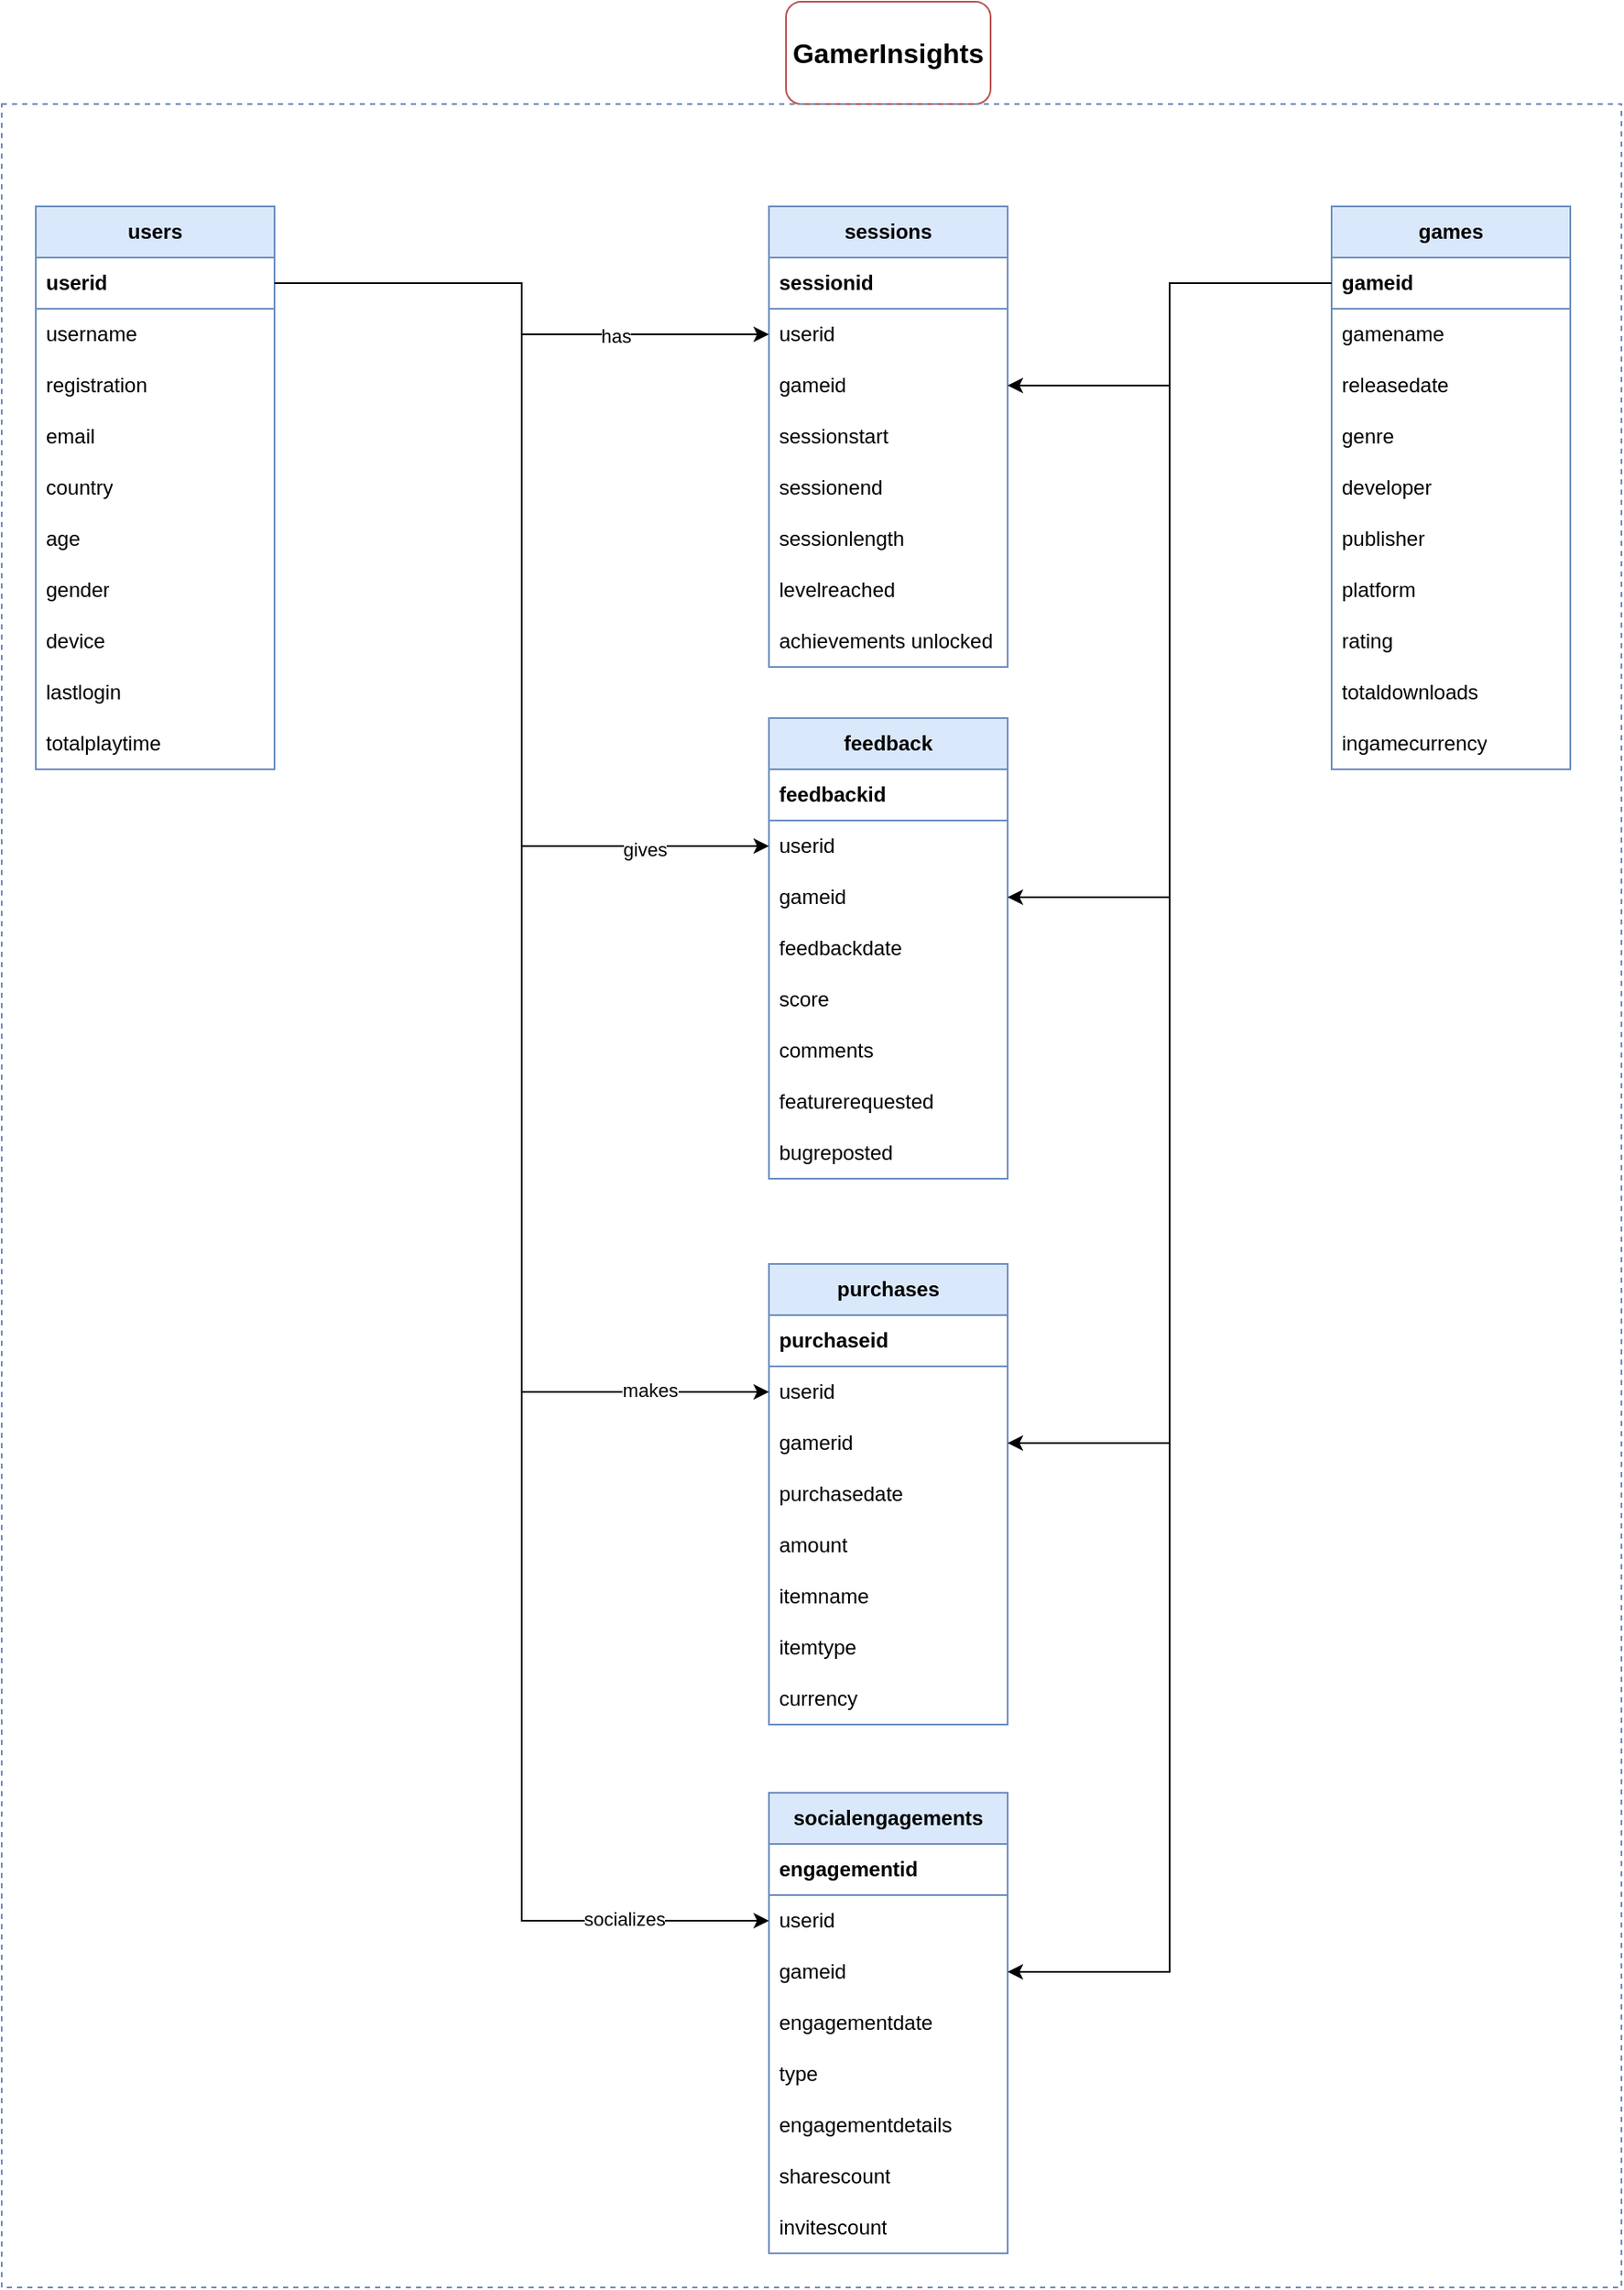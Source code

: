 <mxfile version="26.0.4">
  <diagram name="Page-1" id="7vWBya16WTNn_FNAIuyt">
    <mxGraphModel dx="1467" dy="953" grid="1" gridSize="10" guides="1" tooltips="1" connect="1" arrows="1" fold="1" page="1" pageScale="1" pageWidth="1169" pageHeight="827" math="0" shadow="0">
      <root>
        <mxCell id="0" />
        <mxCell id="1" parent="0" />
        <mxCell id="8GIziZ3uF7H7EMD3QkM5-1" value="&lt;font style=&quot;font-size: 16px;&quot;&gt;&lt;b style=&quot;&quot;&gt;GamerInsights&lt;/b&gt;&lt;/font&gt;" style="rounded=1;whiteSpace=wrap;html=1;fillColor=none;strokeColor=#b85450;shadow=0;" vertex="1" parent="1">
          <mxGeometry x="560" y="80" width="120" height="60" as="geometry" />
        </mxCell>
        <mxCell id="8GIziZ3uF7H7EMD3QkM5-3" value="&lt;b&gt;users&lt;/b&gt;" style="swimlane;fontStyle=0;childLayout=stackLayout;horizontal=1;startSize=30;horizontalStack=0;resizeParent=1;resizeParentMax=0;resizeLast=0;collapsible=1;marginBottom=0;whiteSpace=wrap;html=1;fillColor=#dae8fc;strokeColor=#6c8ebf;" vertex="1" parent="1">
          <mxGeometry x="120" y="200" width="140" height="330" as="geometry" />
        </mxCell>
        <mxCell id="8GIziZ3uF7H7EMD3QkM5-4" value="&lt;span&gt;&lt;font&gt;userid&lt;/font&gt;&lt;/span&gt;" style="text;strokeColor=#6C8EBF;fillColor=none;align=left;verticalAlign=middle;spacingLeft=4;spacingRight=4;overflow=hidden;points=[[0,0.5],[1,0.5]];portConstraint=eastwest;rotatable=0;whiteSpace=wrap;html=1;fontStyle=1" vertex="1" parent="8GIziZ3uF7H7EMD3QkM5-3">
          <mxGeometry y="30" width="140" height="30" as="geometry" />
        </mxCell>
        <mxCell id="8GIziZ3uF7H7EMD3QkM5-5" value="username" style="text;strokeColor=none;fillColor=none;align=left;verticalAlign=middle;spacingLeft=4;spacingRight=4;overflow=hidden;points=[[0,0.5],[1,0.5]];portConstraint=eastwest;rotatable=0;whiteSpace=wrap;html=1;" vertex="1" parent="8GIziZ3uF7H7EMD3QkM5-3">
          <mxGeometry y="60" width="140" height="30" as="geometry" />
        </mxCell>
        <mxCell id="8GIziZ3uF7H7EMD3QkM5-6" value="registration" style="text;strokeColor=none;fillColor=none;align=left;verticalAlign=middle;spacingLeft=4;spacingRight=4;overflow=hidden;points=[[0,0.5],[1,0.5]];portConstraint=eastwest;rotatable=0;whiteSpace=wrap;html=1;" vertex="1" parent="8GIziZ3uF7H7EMD3QkM5-3">
          <mxGeometry y="90" width="140" height="30" as="geometry" />
        </mxCell>
        <mxCell id="8GIziZ3uF7H7EMD3QkM5-7" value="email" style="text;strokeColor=none;fillColor=none;align=left;verticalAlign=middle;spacingLeft=4;spacingRight=4;overflow=hidden;points=[[0,0.5],[1,0.5]];portConstraint=eastwest;rotatable=0;whiteSpace=wrap;html=1;" vertex="1" parent="8GIziZ3uF7H7EMD3QkM5-3">
          <mxGeometry y="120" width="140" height="30" as="geometry" />
        </mxCell>
        <mxCell id="8GIziZ3uF7H7EMD3QkM5-8" value="country" style="text;strokeColor=none;fillColor=none;align=left;verticalAlign=middle;spacingLeft=4;spacingRight=4;overflow=hidden;points=[[0,0.5],[1,0.5]];portConstraint=eastwest;rotatable=0;whiteSpace=wrap;html=1;" vertex="1" parent="8GIziZ3uF7H7EMD3QkM5-3">
          <mxGeometry y="150" width="140" height="30" as="geometry" />
        </mxCell>
        <mxCell id="8GIziZ3uF7H7EMD3QkM5-9" value="age" style="text;strokeColor=none;fillColor=none;align=left;verticalAlign=middle;spacingLeft=4;spacingRight=4;overflow=hidden;points=[[0,0.5],[1,0.5]];portConstraint=eastwest;rotatable=0;whiteSpace=wrap;html=1;" vertex="1" parent="8GIziZ3uF7H7EMD3QkM5-3">
          <mxGeometry y="180" width="140" height="30" as="geometry" />
        </mxCell>
        <mxCell id="8GIziZ3uF7H7EMD3QkM5-10" value="gender" style="text;strokeColor=none;fillColor=none;align=left;verticalAlign=middle;spacingLeft=4;spacingRight=4;overflow=hidden;points=[[0,0.5],[1,0.5]];portConstraint=eastwest;rotatable=0;whiteSpace=wrap;html=1;" vertex="1" parent="8GIziZ3uF7H7EMD3QkM5-3">
          <mxGeometry y="210" width="140" height="30" as="geometry" />
        </mxCell>
        <mxCell id="8GIziZ3uF7H7EMD3QkM5-11" value="device" style="text;strokeColor=none;fillColor=none;align=left;verticalAlign=middle;spacingLeft=4;spacingRight=4;overflow=hidden;points=[[0,0.5],[1,0.5]];portConstraint=eastwest;rotatable=0;whiteSpace=wrap;html=1;" vertex="1" parent="8GIziZ3uF7H7EMD3QkM5-3">
          <mxGeometry y="240" width="140" height="30" as="geometry" />
        </mxCell>
        <mxCell id="8GIziZ3uF7H7EMD3QkM5-12" value="lastlogin" style="text;strokeColor=none;fillColor=none;align=left;verticalAlign=middle;spacingLeft=4;spacingRight=4;overflow=hidden;points=[[0,0.5],[1,0.5]];portConstraint=eastwest;rotatable=0;whiteSpace=wrap;html=1;" vertex="1" parent="8GIziZ3uF7H7EMD3QkM5-3">
          <mxGeometry y="270" width="140" height="30" as="geometry" />
        </mxCell>
        <mxCell id="8GIziZ3uF7H7EMD3QkM5-13" value="totalplaytime" style="text;strokeColor=none;fillColor=none;align=left;verticalAlign=middle;spacingLeft=4;spacingRight=4;overflow=hidden;points=[[0,0.5],[1,0.5]];portConstraint=eastwest;rotatable=0;whiteSpace=wrap;html=1;" vertex="1" parent="8GIziZ3uF7H7EMD3QkM5-3">
          <mxGeometry y="300" width="140" height="30" as="geometry" />
        </mxCell>
        <mxCell id="8GIziZ3uF7H7EMD3QkM5-15" value="&lt;b&gt;socialengagements&lt;/b&gt;" style="swimlane;fontStyle=0;childLayout=stackLayout;horizontal=1;startSize=30;horizontalStack=0;resizeParent=1;resizeParentMax=0;resizeLast=0;collapsible=1;marginBottom=0;whiteSpace=wrap;html=1;fillColor=#dae8fc;strokeColor=#6c8ebf;" vertex="1" parent="1">
          <mxGeometry x="550" y="1130" width="140" height="270" as="geometry" />
        </mxCell>
        <mxCell id="8GIziZ3uF7H7EMD3QkM5-16" value="&lt;span&gt;&lt;font&gt;engagementid&lt;/font&gt;&lt;/span&gt;" style="text;strokeColor=#6c8ebf;fillColor=none;align=left;verticalAlign=middle;spacingLeft=4;spacingRight=4;overflow=hidden;points=[[0,0.5],[1,0.5]];portConstraint=eastwest;rotatable=0;whiteSpace=wrap;html=1;fontStyle=1" vertex="1" parent="8GIziZ3uF7H7EMD3QkM5-15">
          <mxGeometry y="30" width="140" height="30" as="geometry" />
        </mxCell>
        <mxCell id="8GIziZ3uF7H7EMD3QkM5-17" value="userid" style="text;strokeColor=none;fillColor=none;align=left;verticalAlign=middle;spacingLeft=4;spacingRight=4;overflow=hidden;points=[[0,0.5],[1,0.5]];portConstraint=eastwest;rotatable=0;whiteSpace=wrap;html=1;" vertex="1" parent="8GIziZ3uF7H7EMD3QkM5-15">
          <mxGeometry y="60" width="140" height="30" as="geometry" />
        </mxCell>
        <mxCell id="8GIziZ3uF7H7EMD3QkM5-18" value="&lt;div&gt;gameid&lt;/div&gt;" style="text;strokeColor=none;fillColor=none;align=left;verticalAlign=middle;spacingLeft=4;spacingRight=4;overflow=hidden;points=[[0,0.5],[1,0.5]];portConstraint=eastwest;rotatable=0;whiteSpace=wrap;html=1;" vertex="1" parent="8GIziZ3uF7H7EMD3QkM5-15">
          <mxGeometry y="90" width="140" height="30" as="geometry" />
        </mxCell>
        <mxCell id="8GIziZ3uF7H7EMD3QkM5-19" value="engagementdate" style="text;strokeColor=none;fillColor=none;align=left;verticalAlign=middle;spacingLeft=4;spacingRight=4;overflow=hidden;points=[[0,0.5],[1,0.5]];portConstraint=eastwest;rotatable=0;whiteSpace=wrap;html=1;" vertex="1" parent="8GIziZ3uF7H7EMD3QkM5-15">
          <mxGeometry y="120" width="140" height="30" as="geometry" />
        </mxCell>
        <mxCell id="8GIziZ3uF7H7EMD3QkM5-20" value="type" style="text;strokeColor=none;fillColor=none;align=left;verticalAlign=middle;spacingLeft=4;spacingRight=4;overflow=hidden;points=[[0,0.5],[1,0.5]];portConstraint=eastwest;rotatable=0;whiteSpace=wrap;html=1;" vertex="1" parent="8GIziZ3uF7H7EMD3QkM5-15">
          <mxGeometry y="150" width="140" height="30" as="geometry" />
        </mxCell>
        <mxCell id="8GIziZ3uF7H7EMD3QkM5-21" value="engagementdetails" style="text;strokeColor=none;fillColor=none;align=left;verticalAlign=middle;spacingLeft=4;spacingRight=4;overflow=hidden;points=[[0,0.5],[1,0.5]];portConstraint=eastwest;rotatable=0;whiteSpace=wrap;html=1;" vertex="1" parent="8GIziZ3uF7H7EMD3QkM5-15">
          <mxGeometry y="180" width="140" height="30" as="geometry" />
        </mxCell>
        <mxCell id="8GIziZ3uF7H7EMD3QkM5-22" value="sharescount" style="text;strokeColor=none;fillColor=none;align=left;verticalAlign=middle;spacingLeft=4;spacingRight=4;overflow=hidden;points=[[0,0.5],[1,0.5]];portConstraint=eastwest;rotatable=0;whiteSpace=wrap;html=1;" vertex="1" parent="8GIziZ3uF7H7EMD3QkM5-15">
          <mxGeometry y="210" width="140" height="30" as="geometry" />
        </mxCell>
        <mxCell id="8GIziZ3uF7H7EMD3QkM5-23" value="invitescount" style="text;strokeColor=none;fillColor=none;align=left;verticalAlign=middle;spacingLeft=4;spacingRight=4;overflow=hidden;points=[[0,0.5],[1,0.5]];portConstraint=eastwest;rotatable=0;whiteSpace=wrap;html=1;" vertex="1" parent="8GIziZ3uF7H7EMD3QkM5-15">
          <mxGeometry y="240" width="140" height="30" as="geometry" />
        </mxCell>
        <mxCell id="8GIziZ3uF7H7EMD3QkM5-39" value="purchases" style="swimlane;fontStyle=1;childLayout=stackLayout;horizontal=1;startSize=30;horizontalStack=0;resizeParent=1;resizeParentMax=0;resizeLast=0;collapsible=1;marginBottom=0;whiteSpace=wrap;html=1;fillColor=#dae8fc;strokeColor=#6c8ebf;" vertex="1" parent="1">
          <mxGeometry x="550" y="820" width="140" height="270" as="geometry" />
        </mxCell>
        <mxCell id="8GIziZ3uF7H7EMD3QkM5-40" value="&lt;span&gt;&lt;font&gt;purchaseid&lt;/font&gt;&lt;/span&gt;" style="text;strokeColor=#6C8EBF;fillColor=none;align=left;verticalAlign=middle;spacingLeft=4;spacingRight=4;overflow=hidden;points=[[0,0.5],[1,0.5]];portConstraint=eastwest;rotatable=0;whiteSpace=wrap;html=1;fontStyle=1" vertex="1" parent="8GIziZ3uF7H7EMD3QkM5-39">
          <mxGeometry y="30" width="140" height="30" as="geometry" />
        </mxCell>
        <mxCell id="8GIziZ3uF7H7EMD3QkM5-41" value="userid" style="text;strokeColor=none;fillColor=none;align=left;verticalAlign=middle;spacingLeft=4;spacingRight=4;overflow=hidden;points=[[0,0.5],[1,0.5]];portConstraint=eastwest;rotatable=0;whiteSpace=wrap;html=1;" vertex="1" parent="8GIziZ3uF7H7EMD3QkM5-39">
          <mxGeometry y="60" width="140" height="30" as="geometry" />
        </mxCell>
        <mxCell id="8GIziZ3uF7H7EMD3QkM5-42" value="gamerid" style="text;strokeColor=none;fillColor=none;align=left;verticalAlign=middle;spacingLeft=4;spacingRight=4;overflow=hidden;points=[[0,0.5],[1,0.5]];portConstraint=eastwest;rotatable=0;whiteSpace=wrap;html=1;" vertex="1" parent="8GIziZ3uF7H7EMD3QkM5-39">
          <mxGeometry y="90" width="140" height="30" as="geometry" />
        </mxCell>
        <mxCell id="8GIziZ3uF7H7EMD3QkM5-43" value="purchasedate" style="text;strokeColor=none;fillColor=none;align=left;verticalAlign=middle;spacingLeft=4;spacingRight=4;overflow=hidden;points=[[0,0.5],[1,0.5]];portConstraint=eastwest;rotatable=0;whiteSpace=wrap;html=1;" vertex="1" parent="8GIziZ3uF7H7EMD3QkM5-39">
          <mxGeometry y="120" width="140" height="30" as="geometry" />
        </mxCell>
        <mxCell id="8GIziZ3uF7H7EMD3QkM5-44" value="amount" style="text;strokeColor=none;fillColor=none;align=left;verticalAlign=middle;spacingLeft=4;spacingRight=4;overflow=hidden;points=[[0,0.5],[1,0.5]];portConstraint=eastwest;rotatable=0;whiteSpace=wrap;html=1;" vertex="1" parent="8GIziZ3uF7H7EMD3QkM5-39">
          <mxGeometry y="150" width="140" height="30" as="geometry" />
        </mxCell>
        <mxCell id="8GIziZ3uF7H7EMD3QkM5-45" value="itemname" style="text;strokeColor=none;fillColor=none;align=left;verticalAlign=middle;spacingLeft=4;spacingRight=4;overflow=hidden;points=[[0,0.5],[1,0.5]];portConstraint=eastwest;rotatable=0;whiteSpace=wrap;html=1;" vertex="1" parent="8GIziZ3uF7H7EMD3QkM5-39">
          <mxGeometry y="180" width="140" height="30" as="geometry" />
        </mxCell>
        <mxCell id="8GIziZ3uF7H7EMD3QkM5-46" value="itemtype" style="text;strokeColor=none;fillColor=none;align=left;verticalAlign=middle;spacingLeft=4;spacingRight=4;overflow=hidden;points=[[0,0.5],[1,0.5]];portConstraint=eastwest;rotatable=0;whiteSpace=wrap;html=1;" vertex="1" parent="8GIziZ3uF7H7EMD3QkM5-39">
          <mxGeometry y="210" width="140" height="30" as="geometry" />
        </mxCell>
        <mxCell id="8GIziZ3uF7H7EMD3QkM5-47" value="currency" style="text;strokeColor=none;fillColor=none;align=left;verticalAlign=middle;spacingLeft=4;spacingRight=4;overflow=hidden;points=[[0,0.5],[1,0.5]];portConstraint=eastwest;rotatable=0;whiteSpace=wrap;html=1;" vertex="1" parent="8GIziZ3uF7H7EMD3QkM5-39">
          <mxGeometry y="240" width="140" height="30" as="geometry" />
        </mxCell>
        <mxCell id="8GIziZ3uF7H7EMD3QkM5-51" value="&lt;b&gt;games&lt;/b&gt;" style="swimlane;fontStyle=0;childLayout=stackLayout;horizontal=1;startSize=30;horizontalStack=0;resizeParent=1;resizeParentMax=0;resizeLast=0;collapsible=1;marginBottom=0;whiteSpace=wrap;html=1;fillColor=#dae8fc;strokeColor=#6c8ebf;" vertex="1" parent="1">
          <mxGeometry x="880" y="200" width="140" height="330" as="geometry" />
        </mxCell>
        <mxCell id="8GIziZ3uF7H7EMD3QkM5-52" value="&lt;span&gt;&lt;font&gt;gameid&lt;/font&gt;&lt;/span&gt;" style="text;strokeColor=#6C8EBF;fillColor=none;align=left;verticalAlign=middle;spacingLeft=4;spacingRight=4;overflow=hidden;points=[[0,0.5],[1,0.5]];portConstraint=eastwest;rotatable=0;whiteSpace=wrap;html=1;fontStyle=1" vertex="1" parent="8GIziZ3uF7H7EMD3QkM5-51">
          <mxGeometry y="30" width="140" height="30" as="geometry" />
        </mxCell>
        <mxCell id="8GIziZ3uF7H7EMD3QkM5-53" value="gamename" style="text;strokeColor=none;fillColor=none;align=left;verticalAlign=middle;spacingLeft=4;spacingRight=4;overflow=hidden;points=[[0,0.5],[1,0.5]];portConstraint=eastwest;rotatable=0;whiteSpace=wrap;html=1;" vertex="1" parent="8GIziZ3uF7H7EMD3QkM5-51">
          <mxGeometry y="60" width="140" height="30" as="geometry" />
        </mxCell>
        <mxCell id="8GIziZ3uF7H7EMD3QkM5-54" value="releasedate" style="text;strokeColor=none;fillColor=none;align=left;verticalAlign=middle;spacingLeft=4;spacingRight=4;overflow=hidden;points=[[0,0.5],[1,0.5]];portConstraint=eastwest;rotatable=0;whiteSpace=wrap;html=1;" vertex="1" parent="8GIziZ3uF7H7EMD3QkM5-51">
          <mxGeometry y="90" width="140" height="30" as="geometry" />
        </mxCell>
        <mxCell id="8GIziZ3uF7H7EMD3QkM5-55" value="genre" style="text;strokeColor=none;fillColor=none;align=left;verticalAlign=middle;spacingLeft=4;spacingRight=4;overflow=hidden;points=[[0,0.5],[1,0.5]];portConstraint=eastwest;rotatable=0;whiteSpace=wrap;html=1;" vertex="1" parent="8GIziZ3uF7H7EMD3QkM5-51">
          <mxGeometry y="120" width="140" height="30" as="geometry" />
        </mxCell>
        <mxCell id="8GIziZ3uF7H7EMD3QkM5-56" value="developer" style="text;strokeColor=none;fillColor=none;align=left;verticalAlign=middle;spacingLeft=4;spacingRight=4;overflow=hidden;points=[[0,0.5],[1,0.5]];portConstraint=eastwest;rotatable=0;whiteSpace=wrap;html=1;" vertex="1" parent="8GIziZ3uF7H7EMD3QkM5-51">
          <mxGeometry y="150" width="140" height="30" as="geometry" />
        </mxCell>
        <mxCell id="8GIziZ3uF7H7EMD3QkM5-57" value="publisher" style="text;strokeColor=none;fillColor=none;align=left;verticalAlign=middle;spacingLeft=4;spacingRight=4;overflow=hidden;points=[[0,0.5],[1,0.5]];portConstraint=eastwest;rotatable=0;whiteSpace=wrap;html=1;" vertex="1" parent="8GIziZ3uF7H7EMD3QkM5-51">
          <mxGeometry y="180" width="140" height="30" as="geometry" />
        </mxCell>
        <mxCell id="8GIziZ3uF7H7EMD3QkM5-58" value="platform" style="text;strokeColor=none;fillColor=none;align=left;verticalAlign=middle;spacingLeft=4;spacingRight=4;overflow=hidden;points=[[0,0.5],[1,0.5]];portConstraint=eastwest;rotatable=0;whiteSpace=wrap;html=1;" vertex="1" parent="8GIziZ3uF7H7EMD3QkM5-51">
          <mxGeometry y="210" width="140" height="30" as="geometry" />
        </mxCell>
        <mxCell id="8GIziZ3uF7H7EMD3QkM5-59" value="rating" style="text;strokeColor=none;fillColor=none;align=left;verticalAlign=middle;spacingLeft=4;spacingRight=4;overflow=hidden;points=[[0,0.5],[1,0.5]];portConstraint=eastwest;rotatable=0;whiteSpace=wrap;html=1;" vertex="1" parent="8GIziZ3uF7H7EMD3QkM5-51">
          <mxGeometry y="240" width="140" height="30" as="geometry" />
        </mxCell>
        <mxCell id="8GIziZ3uF7H7EMD3QkM5-60" value="totaldownloads" style="text;strokeColor=none;fillColor=none;align=left;verticalAlign=middle;spacingLeft=4;spacingRight=4;overflow=hidden;points=[[0,0.5],[1,0.5]];portConstraint=eastwest;rotatable=0;whiteSpace=wrap;html=1;" vertex="1" parent="8GIziZ3uF7H7EMD3QkM5-51">
          <mxGeometry y="270" width="140" height="30" as="geometry" />
        </mxCell>
        <mxCell id="8GIziZ3uF7H7EMD3QkM5-61" value="ingamecurrency" style="text;strokeColor=none;fillColor=none;align=left;verticalAlign=middle;spacingLeft=4;spacingRight=4;overflow=hidden;points=[[0,0.5],[1,0.5]];portConstraint=eastwest;rotatable=0;whiteSpace=wrap;html=1;" vertex="1" parent="8GIziZ3uF7H7EMD3QkM5-51">
          <mxGeometry y="300" width="140" height="30" as="geometry" />
        </mxCell>
        <mxCell id="8GIziZ3uF7H7EMD3QkM5-62" value="&lt;b&gt;feedback&lt;/b&gt;" style="swimlane;fontStyle=0;childLayout=stackLayout;horizontal=1;startSize=30;horizontalStack=0;resizeParent=1;resizeParentMax=0;resizeLast=0;collapsible=1;marginBottom=0;whiteSpace=wrap;html=1;fillColor=#dae8fc;strokeColor=#6c8ebf;" vertex="1" parent="1">
          <mxGeometry x="550" y="500" width="140" height="270" as="geometry" />
        </mxCell>
        <mxCell id="8GIziZ3uF7H7EMD3QkM5-63" value="&lt;span&gt;&lt;font&gt;feedbackid&lt;/font&gt;&lt;/span&gt;" style="text;strokeColor=#6C8EBF;fillColor=none;align=left;verticalAlign=middle;spacingLeft=4;spacingRight=4;overflow=hidden;points=[[0,0.5],[1,0.5]];portConstraint=eastwest;rotatable=0;whiteSpace=wrap;html=1;fontStyle=1" vertex="1" parent="8GIziZ3uF7H7EMD3QkM5-62">
          <mxGeometry y="30" width="140" height="30" as="geometry" />
        </mxCell>
        <mxCell id="8GIziZ3uF7H7EMD3QkM5-64" value="userid" style="text;strokeColor=none;fillColor=none;align=left;verticalAlign=middle;spacingLeft=4;spacingRight=4;overflow=hidden;points=[[0,0.5],[1,0.5]];portConstraint=eastwest;rotatable=0;whiteSpace=wrap;html=1;" vertex="1" parent="8GIziZ3uF7H7EMD3QkM5-62">
          <mxGeometry y="60" width="140" height="30" as="geometry" />
        </mxCell>
        <mxCell id="8GIziZ3uF7H7EMD3QkM5-65" value="gameid" style="text;strokeColor=none;fillColor=none;align=left;verticalAlign=middle;spacingLeft=4;spacingRight=4;overflow=hidden;points=[[0,0.5],[1,0.5]];portConstraint=eastwest;rotatable=0;whiteSpace=wrap;html=1;" vertex="1" parent="8GIziZ3uF7H7EMD3QkM5-62">
          <mxGeometry y="90" width="140" height="30" as="geometry" />
        </mxCell>
        <mxCell id="8GIziZ3uF7H7EMD3QkM5-66" value="feedbackdate" style="text;strokeColor=none;fillColor=none;align=left;verticalAlign=middle;spacingLeft=4;spacingRight=4;overflow=hidden;points=[[0,0.5],[1,0.5]];portConstraint=eastwest;rotatable=0;whiteSpace=wrap;html=1;" vertex="1" parent="8GIziZ3uF7H7EMD3QkM5-62">
          <mxGeometry y="120" width="140" height="30" as="geometry" />
        </mxCell>
        <mxCell id="8GIziZ3uF7H7EMD3QkM5-67" value="score" style="text;strokeColor=none;fillColor=none;align=left;verticalAlign=middle;spacingLeft=4;spacingRight=4;overflow=hidden;points=[[0,0.5],[1,0.5]];portConstraint=eastwest;rotatable=0;whiteSpace=wrap;html=1;" vertex="1" parent="8GIziZ3uF7H7EMD3QkM5-62">
          <mxGeometry y="150" width="140" height="30" as="geometry" />
        </mxCell>
        <mxCell id="8GIziZ3uF7H7EMD3QkM5-68" value="comments" style="text;strokeColor=none;fillColor=none;align=left;verticalAlign=middle;spacingLeft=4;spacingRight=4;overflow=hidden;points=[[0,0.5],[1,0.5]];portConstraint=eastwest;rotatable=0;whiteSpace=wrap;html=1;" vertex="1" parent="8GIziZ3uF7H7EMD3QkM5-62">
          <mxGeometry y="180" width="140" height="30" as="geometry" />
        </mxCell>
        <mxCell id="8GIziZ3uF7H7EMD3QkM5-69" value="featurerequested" style="text;strokeColor=none;fillColor=none;align=left;verticalAlign=middle;spacingLeft=4;spacingRight=4;overflow=hidden;points=[[0,0.5],[1,0.5]];portConstraint=eastwest;rotatable=0;whiteSpace=wrap;html=1;" vertex="1" parent="8GIziZ3uF7H7EMD3QkM5-62">
          <mxGeometry y="210" width="140" height="30" as="geometry" />
        </mxCell>
        <mxCell id="8GIziZ3uF7H7EMD3QkM5-70" value="bugreposted" style="text;strokeColor=none;fillColor=none;align=left;verticalAlign=middle;spacingLeft=4;spacingRight=4;overflow=hidden;points=[[0,0.5],[1,0.5]];portConstraint=eastwest;rotatable=0;whiteSpace=wrap;html=1;" vertex="1" parent="8GIziZ3uF7H7EMD3QkM5-62">
          <mxGeometry y="240" width="140" height="30" as="geometry" />
        </mxCell>
        <mxCell id="8GIziZ3uF7H7EMD3QkM5-26" value="&lt;b&gt;sessions&lt;/b&gt;" style="swimlane;fontStyle=0;childLayout=stackLayout;horizontal=1;startSize=30;horizontalStack=0;resizeParent=1;resizeParentMax=0;resizeLast=0;collapsible=1;marginBottom=0;whiteSpace=wrap;html=1;fillColor=#dae8fc;strokeColor=#6c8ebf;" vertex="1" parent="1">
          <mxGeometry x="550" y="200" width="140" height="270" as="geometry" />
        </mxCell>
        <mxCell id="8GIziZ3uF7H7EMD3QkM5-27" value="sessionid" style="text;strokeColor=#6C8EBF;fillColor=none;align=left;verticalAlign=middle;spacingLeft=4;spacingRight=4;overflow=hidden;points=[[0,0.5],[1,0.5]];portConstraint=eastwest;rotatable=0;whiteSpace=wrap;html=1;fontStyle=1" vertex="1" parent="8GIziZ3uF7H7EMD3QkM5-26">
          <mxGeometry y="30" width="140" height="30" as="geometry" />
        </mxCell>
        <mxCell id="8GIziZ3uF7H7EMD3QkM5-28" value="userid" style="text;strokeColor=none;fillColor=none;align=left;verticalAlign=middle;spacingLeft=4;spacingRight=4;overflow=hidden;points=[[0,0.5],[1,0.5]];portConstraint=eastwest;rotatable=0;whiteSpace=wrap;html=1;" vertex="1" parent="8GIziZ3uF7H7EMD3QkM5-26">
          <mxGeometry y="60" width="140" height="30" as="geometry" />
        </mxCell>
        <mxCell id="8GIziZ3uF7H7EMD3QkM5-29" value="gameid" style="text;strokeColor=none;fillColor=none;align=left;verticalAlign=middle;spacingLeft=4;spacingRight=4;overflow=hidden;points=[[0,0.5],[1,0.5]];portConstraint=eastwest;rotatable=0;whiteSpace=wrap;html=1;" vertex="1" parent="8GIziZ3uF7H7EMD3QkM5-26">
          <mxGeometry y="90" width="140" height="30" as="geometry" />
        </mxCell>
        <mxCell id="8GIziZ3uF7H7EMD3QkM5-30" value="sessionstart" style="text;strokeColor=none;fillColor=none;align=left;verticalAlign=middle;spacingLeft=4;spacingRight=4;overflow=hidden;points=[[0,0.5],[1,0.5]];portConstraint=eastwest;rotatable=0;whiteSpace=wrap;html=1;" vertex="1" parent="8GIziZ3uF7H7EMD3QkM5-26">
          <mxGeometry y="120" width="140" height="30" as="geometry" />
        </mxCell>
        <mxCell id="8GIziZ3uF7H7EMD3QkM5-31" value="sessionend" style="text;strokeColor=none;fillColor=none;align=left;verticalAlign=middle;spacingLeft=4;spacingRight=4;overflow=hidden;points=[[0,0.5],[1,0.5]];portConstraint=eastwest;rotatable=0;whiteSpace=wrap;html=1;" vertex="1" parent="8GIziZ3uF7H7EMD3QkM5-26">
          <mxGeometry y="150" width="140" height="30" as="geometry" />
        </mxCell>
        <mxCell id="8GIziZ3uF7H7EMD3QkM5-32" value="sessionlength" style="text;strokeColor=none;fillColor=none;align=left;verticalAlign=middle;spacingLeft=4;spacingRight=4;overflow=hidden;points=[[0,0.5],[1,0.5]];portConstraint=eastwest;rotatable=0;whiteSpace=wrap;html=1;" vertex="1" parent="8GIziZ3uF7H7EMD3QkM5-26">
          <mxGeometry y="180" width="140" height="30" as="geometry" />
        </mxCell>
        <mxCell id="8GIziZ3uF7H7EMD3QkM5-33" value="levelreached" style="text;strokeColor=none;fillColor=none;align=left;verticalAlign=middle;spacingLeft=4;spacingRight=4;overflow=hidden;points=[[0,0.5],[1,0.5]];portConstraint=eastwest;rotatable=0;whiteSpace=wrap;html=1;" vertex="1" parent="8GIziZ3uF7H7EMD3QkM5-26">
          <mxGeometry y="210" width="140" height="30" as="geometry" />
        </mxCell>
        <mxCell id="8GIziZ3uF7H7EMD3QkM5-34" value="achievements unlocked" style="text;strokeColor=none;fillColor=none;align=left;verticalAlign=middle;spacingLeft=4;spacingRight=4;overflow=hidden;points=[[0,0.5],[1,0.5]];portConstraint=eastwest;rotatable=0;whiteSpace=wrap;html=1;" vertex="1" parent="8GIziZ3uF7H7EMD3QkM5-26">
          <mxGeometry y="240" width="140" height="30" as="geometry" />
        </mxCell>
        <mxCell id="8GIziZ3uF7H7EMD3QkM5-83" style="edgeStyle=orthogonalEdgeStyle;rounded=0;orthogonalLoop=1;jettySize=auto;html=1;exitX=1;exitY=0.5;exitDx=0;exitDy=0;entryX=0;entryY=0.5;entryDx=0;entryDy=0;" edge="1" parent="1" source="8GIziZ3uF7H7EMD3QkM5-4" target="8GIziZ3uF7H7EMD3QkM5-28">
          <mxGeometry relative="1" as="geometry" />
        </mxCell>
        <mxCell id="8GIziZ3uF7H7EMD3QkM5-91" value="has" style="edgeLabel;html=1;align=center;verticalAlign=middle;resizable=0;points=[];" vertex="1" connectable="0" parent="8GIziZ3uF7H7EMD3QkM5-83">
          <mxGeometry x="0.438" y="-1" relative="1" as="geometry">
            <mxPoint as="offset" />
          </mxGeometry>
        </mxCell>
        <mxCell id="8GIziZ3uF7H7EMD3QkM5-84" style="edgeStyle=orthogonalEdgeStyle;rounded=0;orthogonalLoop=1;jettySize=auto;html=1;exitX=0;exitY=0.5;exitDx=0;exitDy=0;entryX=1;entryY=0.5;entryDx=0;entryDy=0;" edge="1" parent="1" source="8GIziZ3uF7H7EMD3QkM5-52" target="8GIziZ3uF7H7EMD3QkM5-29">
          <mxGeometry relative="1" as="geometry" />
        </mxCell>
        <mxCell id="8GIziZ3uF7H7EMD3QkM5-85" style="edgeStyle=orthogonalEdgeStyle;rounded=0;orthogonalLoop=1;jettySize=auto;html=1;exitX=1;exitY=0.5;exitDx=0;exitDy=0;entryX=0;entryY=0.5;entryDx=0;entryDy=0;" edge="1" parent="1" source="8GIziZ3uF7H7EMD3QkM5-4" target="8GIziZ3uF7H7EMD3QkM5-64">
          <mxGeometry relative="1" as="geometry" />
        </mxCell>
        <mxCell id="8GIziZ3uF7H7EMD3QkM5-92" value="gives" style="edgeLabel;html=1;align=center;verticalAlign=middle;resizable=0;points=[];" vertex="1" connectable="0" parent="8GIziZ3uF7H7EMD3QkM5-85">
          <mxGeometry x="0.765" y="-2" relative="1" as="geometry">
            <mxPoint as="offset" />
          </mxGeometry>
        </mxCell>
        <mxCell id="8GIziZ3uF7H7EMD3QkM5-86" style="edgeStyle=orthogonalEdgeStyle;rounded=0;orthogonalLoop=1;jettySize=auto;html=1;exitX=1;exitY=0.5;exitDx=0;exitDy=0;entryX=0;entryY=0.5;entryDx=0;entryDy=0;" edge="1" parent="1" source="8GIziZ3uF7H7EMD3QkM5-4" target="8GIziZ3uF7H7EMD3QkM5-41">
          <mxGeometry relative="1" as="geometry" />
        </mxCell>
        <mxCell id="8GIziZ3uF7H7EMD3QkM5-93" value="makes" style="edgeLabel;html=1;align=center;verticalAlign=middle;resizable=0;points=[];" vertex="1" connectable="0" parent="8GIziZ3uF7H7EMD3QkM5-86">
          <mxGeometry x="0.851" y="1" relative="1" as="geometry">
            <mxPoint as="offset" />
          </mxGeometry>
        </mxCell>
        <mxCell id="8GIziZ3uF7H7EMD3QkM5-87" style="edgeStyle=orthogonalEdgeStyle;rounded=0;orthogonalLoop=1;jettySize=auto;html=1;exitX=1;exitY=0.5;exitDx=0;exitDy=0;entryX=0;entryY=0.5;entryDx=0;entryDy=0;" edge="1" parent="1" source="8GIziZ3uF7H7EMD3QkM5-4" target="8GIziZ3uF7H7EMD3QkM5-17">
          <mxGeometry relative="1" as="geometry" />
        </mxCell>
        <mxCell id="8GIziZ3uF7H7EMD3QkM5-94" value="socializes" style="edgeLabel;html=1;align=center;verticalAlign=middle;resizable=0;points=[];" vertex="1" connectable="0" parent="8GIziZ3uF7H7EMD3QkM5-87">
          <mxGeometry x="0.863" y="1" relative="1" as="geometry">
            <mxPoint as="offset" />
          </mxGeometry>
        </mxCell>
        <mxCell id="8GIziZ3uF7H7EMD3QkM5-88" style="edgeStyle=orthogonalEdgeStyle;rounded=0;orthogonalLoop=1;jettySize=auto;html=1;exitX=0;exitY=0.5;exitDx=0;exitDy=0;entryX=1;entryY=0.5;entryDx=0;entryDy=0;" edge="1" parent="1" source="8GIziZ3uF7H7EMD3QkM5-52" target="8GIziZ3uF7H7EMD3QkM5-65">
          <mxGeometry relative="1" as="geometry" />
        </mxCell>
        <mxCell id="8GIziZ3uF7H7EMD3QkM5-89" style="edgeStyle=orthogonalEdgeStyle;rounded=0;orthogonalLoop=1;jettySize=auto;html=1;exitX=0;exitY=0.5;exitDx=0;exitDy=0;entryX=1;entryY=0.5;entryDx=0;entryDy=0;" edge="1" parent="1" source="8GIziZ3uF7H7EMD3QkM5-52" target="8GIziZ3uF7H7EMD3QkM5-42">
          <mxGeometry relative="1" as="geometry" />
        </mxCell>
        <mxCell id="8GIziZ3uF7H7EMD3QkM5-90" style="edgeStyle=orthogonalEdgeStyle;rounded=0;orthogonalLoop=1;jettySize=auto;html=1;exitX=0;exitY=0.5;exitDx=0;exitDy=0;entryX=1;entryY=0.5;entryDx=0;entryDy=0;" edge="1" parent="1" source="8GIziZ3uF7H7EMD3QkM5-52" target="8GIziZ3uF7H7EMD3QkM5-18">
          <mxGeometry relative="1" as="geometry" />
        </mxCell>
        <mxCell id="8GIziZ3uF7H7EMD3QkM5-97" value="" style="rounded=0;whiteSpace=wrap;html=1;fillColor=none;strokeColor=#6c8ebf;dashed=1;" vertex="1" parent="1">
          <mxGeometry x="100" y="140" width="950" height="1280" as="geometry" />
        </mxCell>
      </root>
    </mxGraphModel>
  </diagram>
</mxfile>
